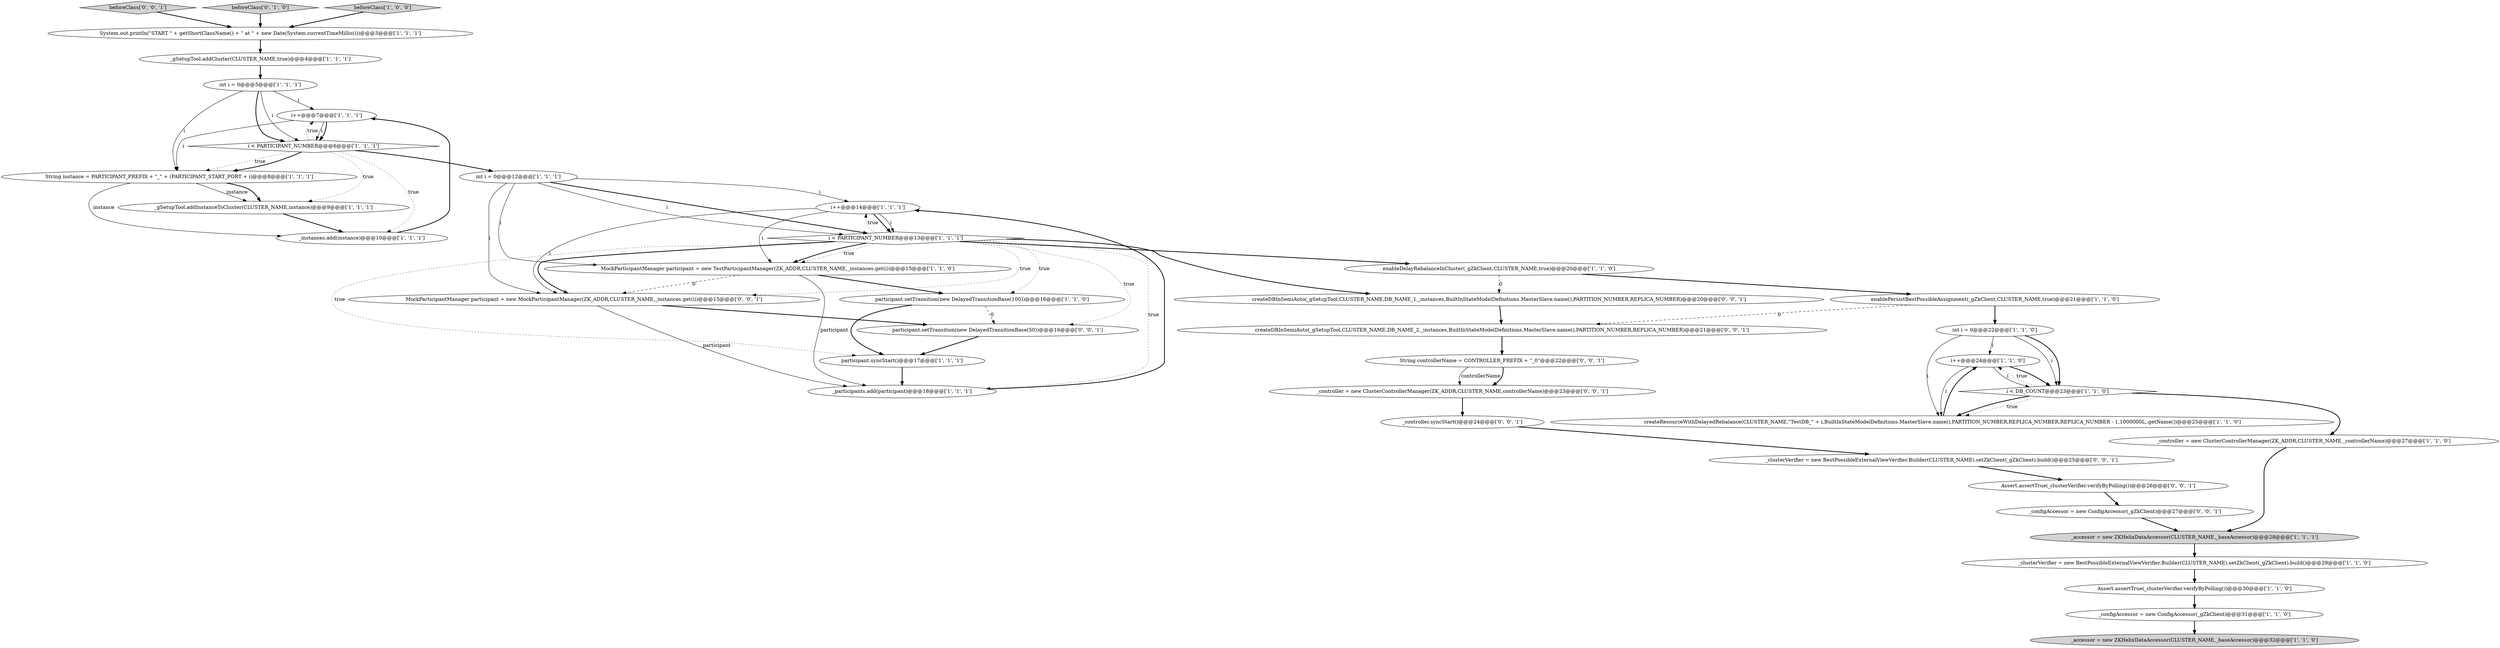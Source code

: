 digraph {
34 [style = filled, label = "beforeClass['0', '0', '1']", fillcolor = lightgray, shape = diamond image = "AAA0AAABBB3BBB"];
31 [style = filled, label = "Assert.assertTrue(_clusterVerifier.verifyByPolling())@@@26@@@['0', '0', '1']", fillcolor = white, shape = ellipse image = "AAA0AAABBB3BBB"];
16 [style = filled, label = "i++@@@14@@@['1', '1', '1']", fillcolor = white, shape = ellipse image = "AAA0AAABBB1BBB"];
15 [style = filled, label = "i < PARTICIPANT_NUMBER@@@13@@@['1', '1', '1']", fillcolor = white, shape = diamond image = "AAA0AAABBB1BBB"];
12 [style = filled, label = "_accessor = new ZKHelixDataAccessor(CLUSTER_NAME,_baseAccessor)@@@28@@@['1', '1', '1']", fillcolor = lightgray, shape = ellipse image = "AAA0AAABBB1BBB"];
6 [style = filled, label = "int i = 0@@@22@@@['1', '1', '0']", fillcolor = white, shape = ellipse image = "AAA0AAABBB1BBB"];
32 [style = filled, label = "createDBInSemiAuto(_gSetupTool,CLUSTER_NAME,DB_NAME_2,_instances,BuiltInStateModelDefinitions.MasterSlave.name(),PARTITION_NUMBER,REPLICA_NUMBER)@@@21@@@['0', '0', '1']", fillcolor = white, shape = ellipse image = "AAA0AAABBB3BBB"];
5 [style = filled, label = "participant.syncStart()@@@17@@@['1', '1', '1']", fillcolor = white, shape = ellipse image = "AAA0AAABBB1BBB"];
1 [style = filled, label = "_configAccessor = new ConfigAccessor(_gZkClient)@@@31@@@['1', '1', '0']", fillcolor = white, shape = ellipse image = "AAA0AAABBB1BBB"];
35 [style = filled, label = "String controllerName = CONTROLLER_PREFIX + \"_0\"@@@22@@@['0', '0', '1']", fillcolor = white, shape = ellipse image = "AAA0AAABBB3BBB"];
25 [style = filled, label = "participant.setTransition(new DelayedTransitionBase(100))@@@16@@@['1', '1', '0']", fillcolor = white, shape = ellipse image = "AAA0AAABBB1BBB"];
36 [style = filled, label = "MockParticipantManager participant = new MockParticipantManager(ZK_ADDR,CLUSTER_NAME,_instances.get(i))@@@15@@@['0', '0', '1']", fillcolor = white, shape = ellipse image = "AAA0AAABBB3BBB"];
2 [style = filled, label = "MockParticipantManager participant = new TestParticipantManager(ZK_ADDR,CLUSTER_NAME,_instances.get(i))@@@15@@@['1', '1', '0']", fillcolor = white, shape = ellipse image = "AAA0AAABBB1BBB"];
14 [style = filled, label = "enablePersistBestPossibleAssignment(_gZkClient,CLUSTER_NAME,true)@@@21@@@['1', '1', '0']", fillcolor = white, shape = ellipse image = "AAA0AAABBB1BBB"];
0 [style = filled, label = "_gSetupTool.addCluster(CLUSTER_NAME,true)@@@4@@@['1', '1', '1']", fillcolor = white, shape = ellipse image = "AAA0AAABBB1BBB"];
13 [style = filled, label = "i++@@@7@@@['1', '1', '1']", fillcolor = white, shape = ellipse image = "AAA0AAABBB1BBB"];
17 [style = filled, label = "Assert.assertTrue(_clusterVerifier.verifyByPolling())@@@30@@@['1', '1', '0']", fillcolor = white, shape = ellipse image = "AAA0AAABBB1BBB"];
26 [style = filled, label = "int i = 0@@@12@@@['1', '1', '1']", fillcolor = white, shape = ellipse image = "AAA0AAABBB1BBB"];
7 [style = filled, label = "i++@@@24@@@['1', '1', '0']", fillcolor = white, shape = ellipse image = "AAA0AAABBB1BBB"];
9 [style = filled, label = "_accessor = new ZKHelixDataAccessor(CLUSTER_NAME,_baseAccessor)@@@32@@@['1', '1', '0']", fillcolor = lightgray, shape = ellipse image = "AAA0AAABBB1BBB"];
20 [style = filled, label = "createResourceWithDelayedRebalance(CLUSTER_NAME,\"TestDB_\" + i,BuiltInStateModelDefinitions.MasterSlave.name(),PARTITION_NUMBER,REPLICA_NUMBER,REPLICA_NUMBER - 1,1000000L,.getName())@@@25@@@['1', '1', '0']", fillcolor = white, shape = ellipse image = "AAA0AAABBB1BBB"];
3 [style = filled, label = "_clusterVerifier = new BestPossibleExternalViewVerifier.Builder(CLUSTER_NAME).setZkClient(_gZkClient).build()@@@29@@@['1', '1', '0']", fillcolor = white, shape = ellipse image = "AAA0AAABBB1BBB"];
21 [style = filled, label = "_instances.add(instance)@@@10@@@['1', '1', '1']", fillcolor = white, shape = ellipse image = "AAA0AAABBB1BBB"];
8 [style = filled, label = "_gSetupTool.addInstanceToCluster(CLUSTER_NAME,instance)@@@9@@@['1', '1', '1']", fillcolor = white, shape = ellipse image = "AAA0AAABBB1BBB"];
18 [style = filled, label = "_participants.add(participant)@@@18@@@['1', '1', '1']", fillcolor = white, shape = ellipse image = "AAA0AAABBB1BBB"];
33 [style = filled, label = "participant.setTransition(new DelayedTransitionBase(50))@@@16@@@['0', '0', '1']", fillcolor = white, shape = ellipse image = "AAA0AAABBB3BBB"];
29 [style = filled, label = "_configAccessor = new ConfigAccessor(_gZkClient)@@@27@@@['0', '0', '1']", fillcolor = white, shape = ellipse image = "AAA0AAABBB3BBB"];
19 [style = filled, label = "_controller = new ClusterControllerManager(ZK_ADDR,CLUSTER_NAME,_controllerName)@@@27@@@['1', '1', '0']", fillcolor = white, shape = ellipse image = "AAA0AAABBB1BBB"];
28 [style = filled, label = "beforeClass['0', '1', '0']", fillcolor = lightgray, shape = diamond image = "AAA0AAABBB2BBB"];
38 [style = filled, label = "_clusterVerifier = new BestPossibleExternalViewVerifier.Builder(CLUSTER_NAME).setZkClient(_gZkClient).build()@@@25@@@['0', '0', '1']", fillcolor = white, shape = ellipse image = "AAA0AAABBB3BBB"];
24 [style = filled, label = "System.out.println(\"START \" + getShortClassName() + \" at \" + new Date(System.currentTimeMillis()))@@@3@@@['1', '1', '1']", fillcolor = white, shape = ellipse image = "AAA0AAABBB1BBB"];
22 [style = filled, label = "enableDelayRebalanceInCluster(_gZkClient,CLUSTER_NAME,true)@@@20@@@['1', '1', '0']", fillcolor = white, shape = ellipse image = "AAA0AAABBB1BBB"];
11 [style = filled, label = "i < PARTICIPANT_NUMBER@@@6@@@['1', '1', '1']", fillcolor = white, shape = diamond image = "AAA0AAABBB1BBB"];
30 [style = filled, label = "_controller.syncStart()@@@24@@@['0', '0', '1']", fillcolor = white, shape = ellipse image = "AAA0AAABBB3BBB"];
37 [style = filled, label = "_controller = new ClusterControllerManager(ZK_ADDR,CLUSTER_NAME,controllerName)@@@23@@@['0', '0', '1']", fillcolor = white, shape = ellipse image = "AAA0AAABBB3BBB"];
4 [style = filled, label = "beforeClass['1', '0', '0']", fillcolor = lightgray, shape = diamond image = "AAA0AAABBB1BBB"];
39 [style = filled, label = "createDBInSemiAuto(_gSetupTool,CLUSTER_NAME,DB_NAME_1,_instances,BuiltInStateModelDefinitions.MasterSlave.name(),PARTITION_NUMBER,REPLICA_NUMBER)@@@20@@@['0', '0', '1']", fillcolor = white, shape = ellipse image = "AAA0AAABBB3BBB"];
27 [style = filled, label = "int i = 0@@@5@@@['1', '1', '1']", fillcolor = white, shape = ellipse image = "AAA0AAABBB1BBB"];
10 [style = filled, label = "i < DB_COUNT@@@23@@@['1', '1', '0']", fillcolor = white, shape = diamond image = "AAA0AAABBB1BBB"];
23 [style = filled, label = "String instance = PARTICIPANT_PREFIX + \"_\" + (PARTICIPANT_START_PORT + i)@@@8@@@['1', '1', '1']", fillcolor = white, shape = ellipse image = "AAA0AAABBB1BBB"];
2->36 [style = dashed, label="0"];
33->5 [style = bold, label=""];
11->23 [style = dotted, label="true"];
15->33 [style = dotted, label="true"];
1->9 [style = bold, label=""];
25->33 [style = dashed, label="0"];
20->7 [style = bold, label=""];
26->16 [style = solid, label="i"];
7->10 [style = bold, label=""];
11->21 [style = dotted, label="true"];
34->24 [style = bold, label=""];
11->26 [style = bold, label=""];
26->36 [style = solid, label="i"];
14->32 [style = dashed, label="0"];
15->18 [style = dotted, label="true"];
16->15 [style = bold, label=""];
30->38 [style = bold, label=""];
39->32 [style = bold, label=""];
26->2 [style = solid, label="i"];
6->10 [style = solid, label="i"];
6->7 [style = solid, label="i"];
15->22 [style = bold, label=""];
7->10 [style = solid, label="i"];
7->20 [style = solid, label="i"];
24->0 [style = bold, label=""];
11->8 [style = dotted, label="true"];
27->11 [style = bold, label=""];
35->37 [style = solid, label="controllerName"];
13->11 [style = solid, label="i"];
2->25 [style = bold, label=""];
23->21 [style = solid, label="instance"];
8->21 [style = bold, label=""];
15->2 [style = bold, label=""];
10->7 [style = dotted, label="true"];
22->39 [style = dashed, label="0"];
10->19 [style = bold, label=""];
6->10 [style = bold, label=""];
4->24 [style = bold, label=""];
0->27 [style = bold, label=""];
3->17 [style = bold, label=""];
27->23 [style = solid, label="i"];
13->11 [style = bold, label=""];
26->15 [style = bold, label=""];
28->24 [style = bold, label=""];
32->35 [style = bold, label=""];
25->5 [style = bold, label=""];
37->30 [style = bold, label=""];
27->13 [style = solid, label="i"];
23->8 [style = solid, label="instance"];
22->14 [style = bold, label=""];
2->18 [style = solid, label="participant"];
12->3 [style = bold, label=""];
16->36 [style = solid, label="i"];
23->8 [style = bold, label=""];
15->36 [style = bold, label=""];
15->39 [style = bold, label=""];
35->37 [style = bold, label=""];
11->23 [style = bold, label=""];
18->16 [style = bold, label=""];
36->18 [style = solid, label="participant"];
15->2 [style = dotted, label="true"];
15->36 [style = dotted, label="true"];
14->6 [style = bold, label=""];
5->18 [style = bold, label=""];
38->31 [style = bold, label=""];
36->33 [style = bold, label=""];
13->23 [style = solid, label="i"];
16->15 [style = solid, label="i"];
15->16 [style = dotted, label="true"];
29->12 [style = bold, label=""];
26->15 [style = solid, label="i"];
10->20 [style = dotted, label="true"];
31->29 [style = bold, label=""];
15->25 [style = dotted, label="true"];
27->11 [style = solid, label="i"];
11->13 [style = dotted, label="true"];
16->2 [style = solid, label="i"];
19->12 [style = bold, label=""];
15->5 [style = dotted, label="true"];
6->20 [style = solid, label="i"];
21->13 [style = bold, label=""];
17->1 [style = bold, label=""];
10->20 [style = bold, label=""];
}
